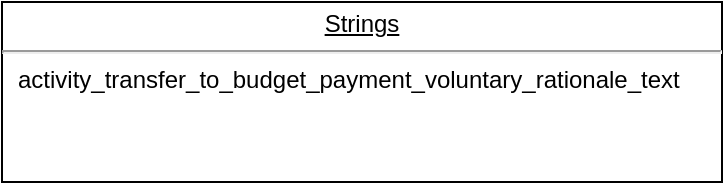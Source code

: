 <mxfile version="15.7.4" type="github">
  <diagram id="z2JfVTN-OL97uB6Et5IU" name="Page-1">
    <mxGraphModel dx="1185" dy="608" grid="1" gridSize="10" guides="1" tooltips="1" connect="1" arrows="1" fold="1" page="1" pageScale="1" pageWidth="850" pageHeight="1100" math="0" shadow="0">
      <root>
        <mxCell id="0" />
        <mxCell id="1" parent="0" />
        <mxCell id="w7J-pT1NiXdfO_MxbOrN-2" value="&lt;p style=&quot;margin: 0px ; margin-top: 4px ; text-align: center ; text-decoration: underline&quot;&gt;Strings&lt;/p&gt;&lt;hr&gt;&lt;p style=&quot;margin: 0px ; margin-left: 8px&quot;&gt;activity_transfer_to_budget_payment_voluntary_rationale_text&lt;/p&gt;" style="verticalAlign=top;align=left;overflow=fill;fontSize=12;fontFamily=Helvetica;html=1;" vertex="1" parent="1">
          <mxGeometry x="80" y="160" width="360" height="90" as="geometry" />
        </mxCell>
      </root>
    </mxGraphModel>
  </diagram>
</mxfile>
